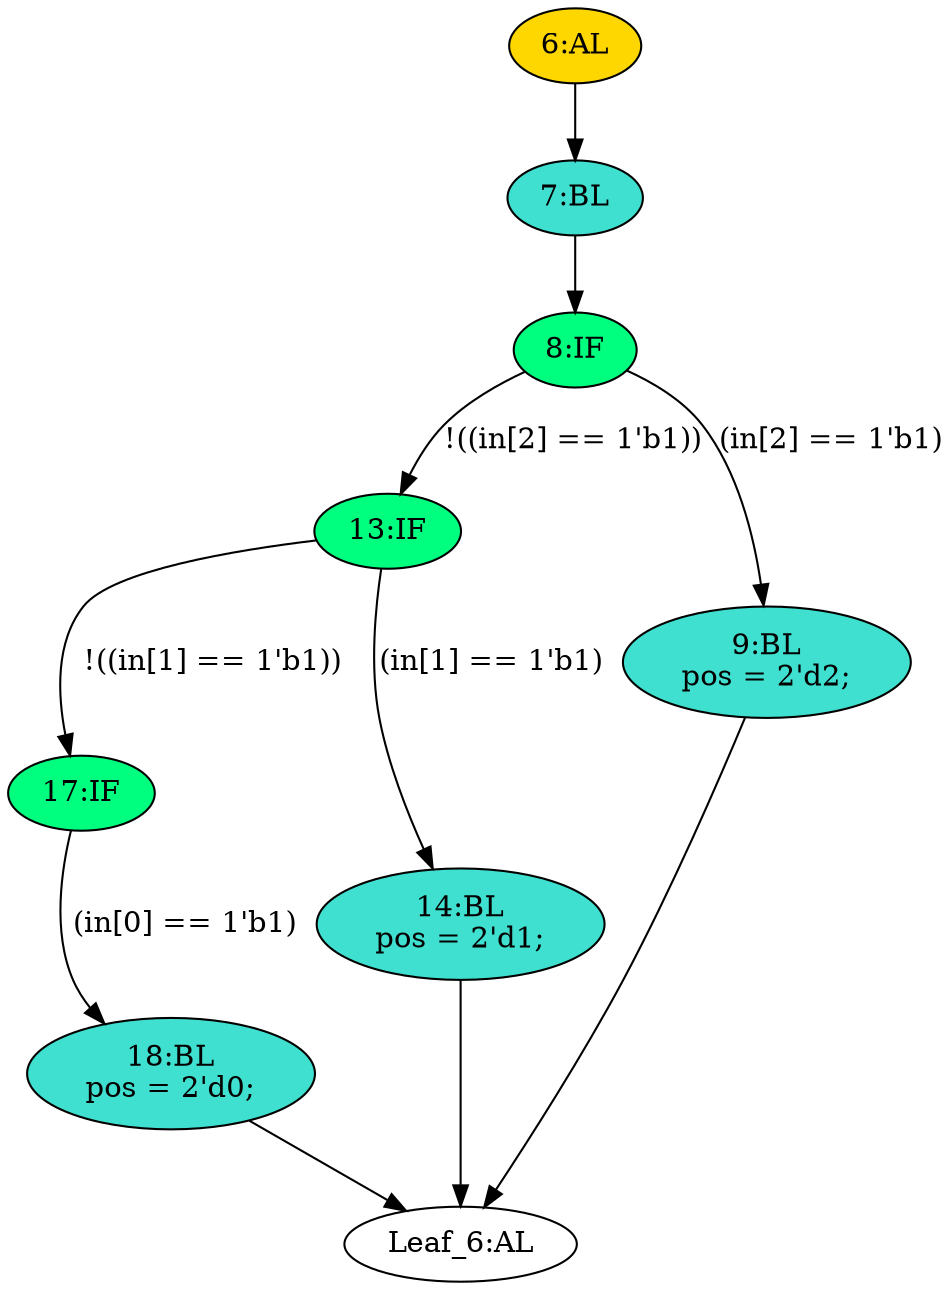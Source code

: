 strict digraph "" {
	node [label="\N"];
	"17:IF"	[ast="<pyverilog.vparser.ast.IfStatement object at 0x7f0c974cea10>",
		fillcolor=springgreen,
		label="17:IF",
		statements="[]",
		style=filled,
		typ=IfStatement];
	"18:BL"	[ast="<pyverilog.vparser.ast.Block object at 0x7f0c974ceb90>",
		fillcolor=turquoise,
		label="18:BL
pos = 2'd0;",
		statements="[<pyverilog.vparser.ast.BlockingSubstitution object at 0x7f0c974cebd0>]",
		style=filled,
		typ=Block];
	"17:IF" -> "18:BL"	[cond="['in']",
		label="(in[0] == 1'b1)",
		lineno=17];
	"8:IF"	[ast="<pyverilog.vparser.ast.IfStatement object at 0x7f0c974c51d0>",
		fillcolor=springgreen,
		label="8:IF",
		statements="[]",
		style=filled,
		typ=IfStatement];
	"13:IF"	[ast="<pyverilog.vparser.ast.IfStatement object at 0x7f0c974c5210>",
		fillcolor=springgreen,
		label="13:IF",
		statements="[]",
		style=filled,
		typ=IfStatement];
	"8:IF" -> "13:IF"	[cond="['in']",
		label="!((in[2] == 1'b1))",
		lineno=8];
	"9:BL"	[ast="<pyverilog.vparser.ast.Block object at 0x7f0c98181650>",
		fillcolor=turquoise,
		label="9:BL
pos = 2'd2;",
		statements="[<pyverilog.vparser.ast.BlockingSubstitution object at 0x7f0c97d72590>]",
		style=filled,
		typ=Block];
	"8:IF" -> "9:BL"	[cond="['in']",
		label="(in[2] == 1'b1)",
		lineno=8];
	"14:BL"	[ast="<pyverilog.vparser.ast.Block object at 0x7f0c974cefd0>",
		fillcolor=turquoise,
		label="14:BL
pos = 2'd1;",
		statements="[<pyverilog.vparser.ast.BlockingSubstitution object at 0x7f0c974cee90>]",
		style=filled,
		typ=Block];
	"Leaf_6:AL"	[def_var="['pos']",
		label="Leaf_6:AL"];
	"14:BL" -> "Leaf_6:AL"	[cond="[]",
		lineno=None];
	"18:BL" -> "Leaf_6:AL"	[cond="[]",
		lineno=None];
	"6:AL"	[ast="<pyverilog.vparser.ast.Always object at 0x7f0c974c5050>",
		clk_sens=False,
		fillcolor=gold,
		label="6:AL",
		sens="['in']",
		statements="[]",
		style=filled,
		typ=Always,
		use_var="['in']"];
	"7:BL"	[ast="<pyverilog.vparser.ast.Block object at 0x7f0c974c5190>",
		fillcolor=turquoise,
		label="7:BL",
		statements="[]",
		style=filled,
		typ=Block];
	"6:AL" -> "7:BL"	[cond="[]",
		lineno=None];
	"13:IF" -> "17:IF"	[cond="['in']",
		label="!((in[1] == 1'b1))",
		lineno=13];
	"13:IF" -> "14:BL"	[cond="['in']",
		label="(in[1] == 1'b1)",
		lineno=13];
	"9:BL" -> "Leaf_6:AL"	[cond="[]",
		lineno=None];
	"7:BL" -> "8:IF"	[cond="[]",
		lineno=None];
}
